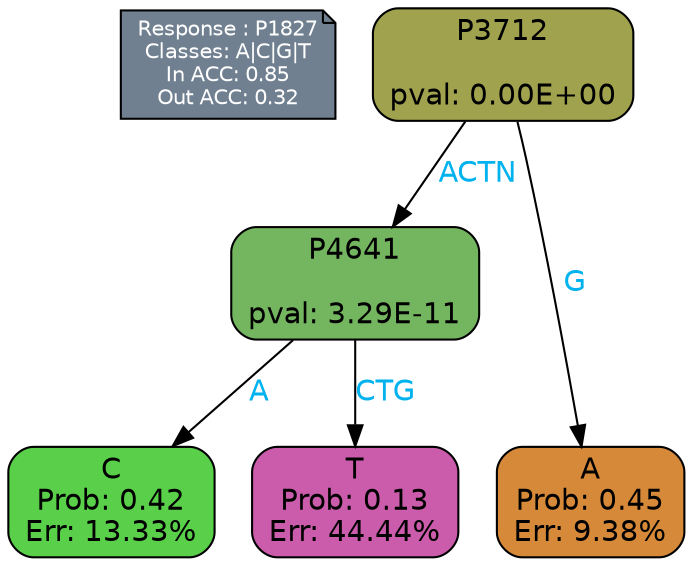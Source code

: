 digraph Tree {
node [shape=box, style="filled, rounded", color="black", fontname=helvetica] ;
graph [ranksep=equally, splines=polylines, bgcolor=transparent, dpi=600] ;
edge [fontname=helvetica] ;
LEGEND [label="Response : P1827
Classes: A|C|G|T
In ACC: 0.85
Out ACC: 0.32
",shape=note,align=left,style=filled,fillcolor="slategray",fontcolor="white",fontsize=10];1 [label="P3712

pval: 0.00E+00", fillcolor="#a0a24e"] ;
2 [label="P4641

pval: 3.29E-11", fillcolor="#74b560"] ;
3 [label="C
Prob: 0.42
Err: 13.33%", fillcolor="#5ad04a"] ;
4 [label="T
Prob: 0.13
Err: 44.44%", fillcolor="#ca5cab"] ;
5 [label="A
Prob: 0.45
Err: 9.38%", fillcolor="#d68a39"] ;
1 -> 2 [label="ACTN",fontcolor=deepskyblue2] ;
1 -> 5 [label="G",fontcolor=deepskyblue2] ;
2 -> 3 [label="A",fontcolor=deepskyblue2] ;
2 -> 4 [label="CTG",fontcolor=deepskyblue2] ;
{rank = same; 3;4;5;}{rank = same; LEGEND;1;}}